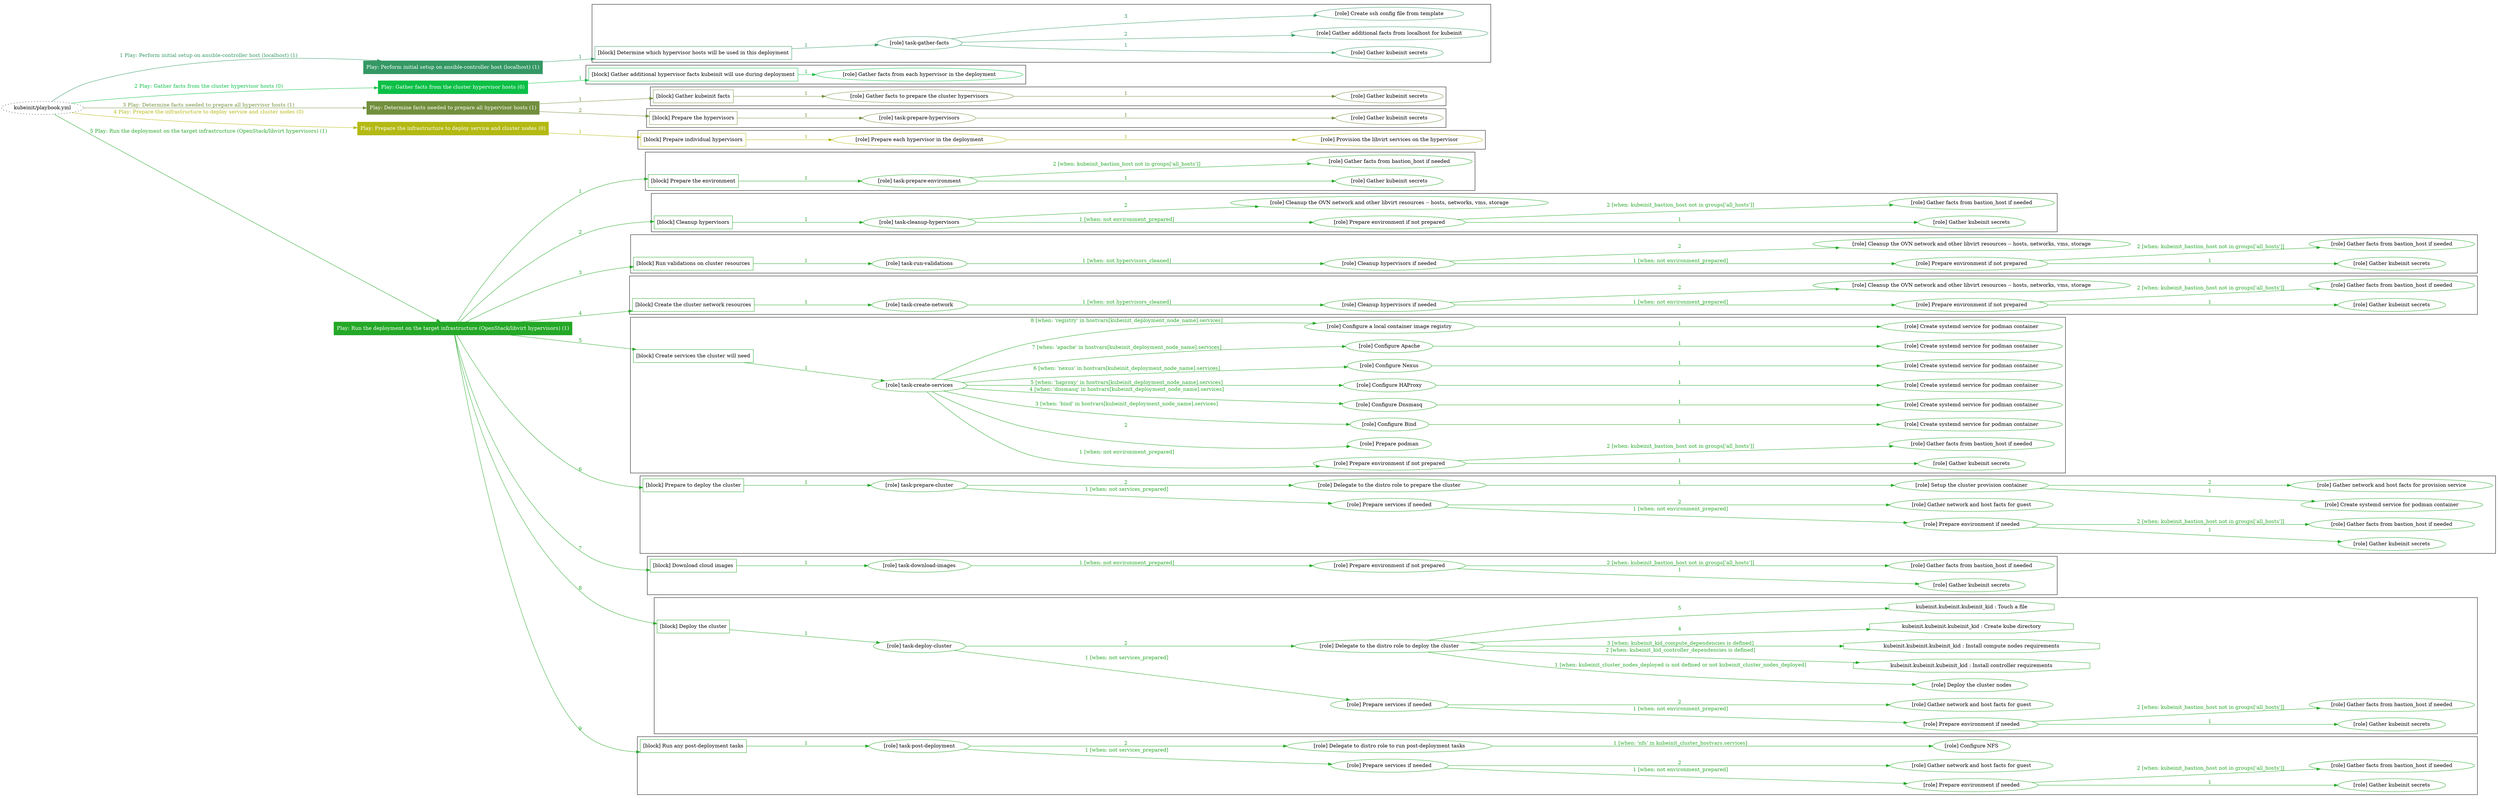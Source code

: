 digraph {
	graph [concentrate=true ordering=in rankdir=LR ratio=fill]
	edge [esep=5 sep=10]
	"kubeinit/playbook.yml" [URL="/home/runner/work/kubeinit/kubeinit/kubeinit/playbook.yml" id=playbook_2608211c style=dotted]
	"kubeinit/playbook.yml" -> play_67dc87b7 [label="1 Play: Perform initial setup on ansible-controller host (localhost) (1)" color="#349864" fontcolor="#349864" id=edge_play_67dc87b7 labeltooltip="1 Play: Perform initial setup on ansible-controller host (localhost) (1)" tooltip="1 Play: Perform initial setup on ansible-controller host (localhost) (1)"]
	subgraph "Play: Perform initial setup on ansible-controller host (localhost) (1)" {
		play_67dc87b7 [label="Play: Perform initial setup on ansible-controller host (localhost) (1)" URL="/home/runner/work/kubeinit/kubeinit/kubeinit/playbook.yml" color="#349864" fontcolor="#ffffff" id=play_67dc87b7 shape=box style=filled tooltip=localhost]
		play_67dc87b7 -> block_19bfefb8 [label=1 color="#349864" fontcolor="#349864" id=edge_block_19bfefb8 labeltooltip=1 tooltip=1]
		subgraph cluster_block_19bfefb8 {
			block_19bfefb8 [label="[block] Determine which hypervisor hosts will be used in this deployment" URL="/home/runner/work/kubeinit/kubeinit/kubeinit/playbook.yml" color="#349864" id=block_19bfefb8 labeltooltip="Determine which hypervisor hosts will be used in this deployment" shape=box tooltip="Determine which hypervisor hosts will be used in this deployment"]
			block_19bfefb8 -> role_24ff424e [label="1 " color="#349864" fontcolor="#349864" id=edge_role_24ff424e labeltooltip="1 " tooltip="1 "]
			subgraph "task-gather-facts" {
				role_24ff424e [label="[role] task-gather-facts" URL="/home/runner/work/kubeinit/kubeinit/kubeinit/playbook.yml" color="#349864" id=role_24ff424e tooltip="task-gather-facts"]
				role_24ff424e -> role_69600808 [label="1 " color="#349864" fontcolor="#349864" id=edge_role_69600808 labeltooltip="1 " tooltip="1 "]
				subgraph "Gather kubeinit secrets" {
					role_69600808 [label="[role] Gather kubeinit secrets" URL="/home/runner/.ansible/collections/ansible_collections/kubeinit/kubeinit/roles/kubeinit_prepare/tasks/build_hypervisors_group.yml" color="#349864" id=role_69600808 tooltip="Gather kubeinit secrets"]
				}
				role_24ff424e -> role_e83870c8 [label="2 " color="#349864" fontcolor="#349864" id=edge_role_e83870c8 labeltooltip="2 " tooltip="2 "]
				subgraph "Gather additional facts from localhost for kubeinit" {
					role_e83870c8 [label="[role] Gather additional facts from localhost for kubeinit" URL="/home/runner/.ansible/collections/ansible_collections/kubeinit/kubeinit/roles/kubeinit_prepare/tasks/build_hypervisors_group.yml" color="#349864" id=role_e83870c8 tooltip="Gather additional facts from localhost for kubeinit"]
				}
				role_24ff424e -> role_8fab5f71 [label="3 " color="#349864" fontcolor="#349864" id=edge_role_8fab5f71 labeltooltip="3 " tooltip="3 "]
				subgraph "Create ssh config file from template" {
					role_8fab5f71 [label="[role] Create ssh config file from template" URL="/home/runner/.ansible/collections/ansible_collections/kubeinit/kubeinit/roles/kubeinit_prepare/tasks/build_hypervisors_group.yml" color="#349864" id=role_8fab5f71 tooltip="Create ssh config file from template"]
				}
			}
		}
	}
	"kubeinit/playbook.yml" -> play_b8c47303 [label="2 Play: Gather facts from the cluster hypervisor hosts (0)" color="#0cc046" fontcolor="#0cc046" id=edge_play_b8c47303 labeltooltip="2 Play: Gather facts from the cluster hypervisor hosts (0)" tooltip="2 Play: Gather facts from the cluster hypervisor hosts (0)"]
	subgraph "Play: Gather facts from the cluster hypervisor hosts (0)" {
		play_b8c47303 [label="Play: Gather facts from the cluster hypervisor hosts (0)" URL="/home/runner/work/kubeinit/kubeinit/kubeinit/playbook.yml" color="#0cc046" fontcolor="#ffffff" id=play_b8c47303 shape=box style=filled tooltip="Play: Gather facts from the cluster hypervisor hosts (0)"]
		play_b8c47303 -> block_053e4bf9 [label=1 color="#0cc046" fontcolor="#0cc046" id=edge_block_053e4bf9 labeltooltip=1 tooltip=1]
		subgraph cluster_block_053e4bf9 {
			block_053e4bf9 [label="[block] Gather additional hypervisor facts kubeinit will use during deployment" URL="/home/runner/work/kubeinit/kubeinit/kubeinit/playbook.yml" color="#0cc046" id=block_053e4bf9 labeltooltip="Gather additional hypervisor facts kubeinit will use during deployment" shape=box tooltip="Gather additional hypervisor facts kubeinit will use during deployment"]
			block_053e4bf9 -> role_3a771ff3 [label="1 " color="#0cc046" fontcolor="#0cc046" id=edge_role_3a771ff3 labeltooltip="1 " tooltip="1 "]
			subgraph "Gather facts from each hypervisor in the deployment" {
				role_3a771ff3 [label="[role] Gather facts from each hypervisor in the deployment" URL="/home/runner/work/kubeinit/kubeinit/kubeinit/playbook.yml" color="#0cc046" id=role_3a771ff3 tooltip="Gather facts from each hypervisor in the deployment"]
			}
		}
	}
	"kubeinit/playbook.yml" -> play_5385b64b [label="3 Play: Determine facts needed to prepare all hypervisor hosts (1)" color="#728f3d" fontcolor="#728f3d" id=edge_play_5385b64b labeltooltip="3 Play: Determine facts needed to prepare all hypervisor hosts (1)" tooltip="3 Play: Determine facts needed to prepare all hypervisor hosts (1)"]
	subgraph "Play: Determine facts needed to prepare all hypervisor hosts (1)" {
		play_5385b64b [label="Play: Determine facts needed to prepare all hypervisor hosts (1)" URL="/home/runner/work/kubeinit/kubeinit/kubeinit/playbook.yml" color="#728f3d" fontcolor="#ffffff" id=play_5385b64b shape=box style=filled tooltip=localhost]
		play_5385b64b -> block_acbff275 [label=1 color="#728f3d" fontcolor="#728f3d" id=edge_block_acbff275 labeltooltip=1 tooltip=1]
		subgraph cluster_block_acbff275 {
			block_acbff275 [label="[block] Gather kubeinit facts" URL="/home/runner/work/kubeinit/kubeinit/kubeinit/playbook.yml" color="#728f3d" id=block_acbff275 labeltooltip="Gather kubeinit facts" shape=box tooltip="Gather kubeinit facts"]
			block_acbff275 -> role_a7a133bf [label="1 " color="#728f3d" fontcolor="#728f3d" id=edge_role_a7a133bf labeltooltip="1 " tooltip="1 "]
			subgraph "Gather facts to prepare the cluster hypervisors" {
				role_a7a133bf [label="[role] Gather facts to prepare the cluster hypervisors" URL="/home/runner/work/kubeinit/kubeinit/kubeinit/playbook.yml" color="#728f3d" id=role_a7a133bf tooltip="Gather facts to prepare the cluster hypervisors"]
				role_a7a133bf -> role_9327c8ac [label="1 " color="#728f3d" fontcolor="#728f3d" id=edge_role_9327c8ac labeltooltip="1 " tooltip="1 "]
				subgraph "Gather kubeinit secrets" {
					role_9327c8ac [label="[role] Gather kubeinit secrets" URL="/home/runner/.ansible/collections/ansible_collections/kubeinit/kubeinit/roles/kubeinit_prepare/tasks/gather_kubeinit_facts.yml" color="#728f3d" id=role_9327c8ac tooltip="Gather kubeinit secrets"]
				}
			}
		}
		play_5385b64b -> block_288ef383 [label=2 color="#728f3d" fontcolor="#728f3d" id=edge_block_288ef383 labeltooltip=2 tooltip=2]
		subgraph cluster_block_288ef383 {
			block_288ef383 [label="[block] Prepare the hypervisors" URL="/home/runner/work/kubeinit/kubeinit/kubeinit/playbook.yml" color="#728f3d" id=block_288ef383 labeltooltip="Prepare the hypervisors" shape=box tooltip="Prepare the hypervisors"]
			block_288ef383 -> role_2c42f6fa [label="1 " color="#728f3d" fontcolor="#728f3d" id=edge_role_2c42f6fa labeltooltip="1 " tooltip="1 "]
			subgraph "task-prepare-hypervisors" {
				role_2c42f6fa [label="[role] task-prepare-hypervisors" URL="/home/runner/work/kubeinit/kubeinit/kubeinit/playbook.yml" color="#728f3d" id=role_2c42f6fa tooltip="task-prepare-hypervisors"]
				role_2c42f6fa -> role_7b5c3010 [label="1 " color="#728f3d" fontcolor="#728f3d" id=edge_role_7b5c3010 labeltooltip="1 " tooltip="1 "]
				subgraph "Gather kubeinit secrets" {
					role_7b5c3010 [label="[role] Gather kubeinit secrets" URL="/home/runner/.ansible/collections/ansible_collections/kubeinit/kubeinit/roles/kubeinit_prepare/tasks/gather_kubeinit_facts.yml" color="#728f3d" id=role_7b5c3010 tooltip="Gather kubeinit secrets"]
				}
			}
		}
	}
	"kubeinit/playbook.yml" -> play_37f00e00 [label="4 Play: Prepare the infrastructure to deploy service and cluster nodes (0)" color="#b4b913" fontcolor="#b4b913" id=edge_play_37f00e00 labeltooltip="4 Play: Prepare the infrastructure to deploy service and cluster nodes (0)" tooltip="4 Play: Prepare the infrastructure to deploy service and cluster nodes (0)"]
	subgraph "Play: Prepare the infrastructure to deploy service and cluster nodes (0)" {
		play_37f00e00 [label="Play: Prepare the infrastructure to deploy service and cluster nodes (0)" URL="/home/runner/work/kubeinit/kubeinit/kubeinit/playbook.yml" color="#b4b913" fontcolor="#ffffff" id=play_37f00e00 shape=box style=filled tooltip="Play: Prepare the infrastructure to deploy service and cluster nodes (0)"]
		play_37f00e00 -> block_dff570c1 [label=1 color="#b4b913" fontcolor="#b4b913" id=edge_block_dff570c1 labeltooltip=1 tooltip=1]
		subgraph cluster_block_dff570c1 {
			block_dff570c1 [label="[block] Prepare individual hypervisors" URL="/home/runner/work/kubeinit/kubeinit/kubeinit/playbook.yml" color="#b4b913" id=block_dff570c1 labeltooltip="Prepare individual hypervisors" shape=box tooltip="Prepare individual hypervisors"]
			block_dff570c1 -> role_87370dbe [label="1 " color="#b4b913" fontcolor="#b4b913" id=edge_role_87370dbe labeltooltip="1 " tooltip="1 "]
			subgraph "Prepare each hypervisor in the deployment" {
				role_87370dbe [label="[role] Prepare each hypervisor in the deployment" URL="/home/runner/work/kubeinit/kubeinit/kubeinit/playbook.yml" color="#b4b913" id=role_87370dbe tooltip="Prepare each hypervisor in the deployment"]
				role_87370dbe -> role_6658b01c [label="1 " color="#b4b913" fontcolor="#b4b913" id=edge_role_6658b01c labeltooltip="1 " tooltip="1 "]
				subgraph "Provision the libvirt services on the hypervisor" {
					role_6658b01c [label="[role] Provision the libvirt services on the hypervisor" URL="/home/runner/.ansible/collections/ansible_collections/kubeinit/kubeinit/roles/kubeinit_prepare/tasks/prepare_hypervisor.yml" color="#b4b913" id=role_6658b01c tooltip="Provision the libvirt services on the hypervisor"]
				}
			}
		}
	}
	"kubeinit/playbook.yml" -> play_d3a44057 [label="5 Play: Run the deployment on the target infrastructure (OpenStack/libvirt hypervisors) (1)" color="#24a827" fontcolor="#24a827" id=edge_play_d3a44057 labeltooltip="5 Play: Run the deployment on the target infrastructure (OpenStack/libvirt hypervisors) (1)" tooltip="5 Play: Run the deployment on the target infrastructure (OpenStack/libvirt hypervisors) (1)"]
	subgraph "Play: Run the deployment on the target infrastructure (OpenStack/libvirt hypervisors) (1)" {
		play_d3a44057 [label="Play: Run the deployment on the target infrastructure (OpenStack/libvirt hypervisors) (1)" URL="/home/runner/work/kubeinit/kubeinit/kubeinit/playbook.yml" color="#24a827" fontcolor="#ffffff" id=play_d3a44057 shape=box style=filled tooltip=localhost]
		play_d3a44057 -> block_929eaaac [label=1 color="#24a827" fontcolor="#24a827" id=edge_block_929eaaac labeltooltip=1 tooltip=1]
		subgraph cluster_block_929eaaac {
			block_929eaaac [label="[block] Prepare the environment" URL="/home/runner/work/kubeinit/kubeinit/kubeinit/playbook.yml" color="#24a827" id=block_929eaaac labeltooltip="Prepare the environment" shape=box tooltip="Prepare the environment"]
			block_929eaaac -> role_ce4e9810 [label="1 " color="#24a827" fontcolor="#24a827" id=edge_role_ce4e9810 labeltooltip="1 " tooltip="1 "]
			subgraph "task-prepare-environment" {
				role_ce4e9810 [label="[role] task-prepare-environment" URL="/home/runner/work/kubeinit/kubeinit/kubeinit/playbook.yml" color="#24a827" id=role_ce4e9810 tooltip="task-prepare-environment"]
				role_ce4e9810 -> role_f0e55303 [label="1 " color="#24a827" fontcolor="#24a827" id=edge_role_f0e55303 labeltooltip="1 " tooltip="1 "]
				subgraph "Gather kubeinit secrets" {
					role_f0e55303 [label="[role] Gather kubeinit secrets" URL="/home/runner/.ansible/collections/ansible_collections/kubeinit/kubeinit/roles/kubeinit_prepare/tasks/gather_kubeinit_facts.yml" color="#24a827" id=role_f0e55303 tooltip="Gather kubeinit secrets"]
				}
				role_ce4e9810 -> role_3a759a8d [label="2 [when: kubeinit_bastion_host not in groups['all_hosts']]" color="#24a827" fontcolor="#24a827" id=edge_role_3a759a8d labeltooltip="2 [when: kubeinit_bastion_host not in groups['all_hosts']]" tooltip="2 [when: kubeinit_bastion_host not in groups['all_hosts']]"]
				subgraph "Gather facts from bastion_host if needed" {
					role_3a759a8d [label="[role] Gather facts from bastion_host if needed" URL="/home/runner/.ansible/collections/ansible_collections/kubeinit/kubeinit/roles/kubeinit_prepare/tasks/main.yml" color="#24a827" id=role_3a759a8d tooltip="Gather facts from bastion_host if needed"]
				}
			}
		}
		play_d3a44057 -> block_9d7b1ff9 [label=2 color="#24a827" fontcolor="#24a827" id=edge_block_9d7b1ff9 labeltooltip=2 tooltip=2]
		subgraph cluster_block_9d7b1ff9 {
			block_9d7b1ff9 [label="[block] Cleanup hypervisors" URL="/home/runner/work/kubeinit/kubeinit/kubeinit/playbook.yml" color="#24a827" id=block_9d7b1ff9 labeltooltip="Cleanup hypervisors" shape=box tooltip="Cleanup hypervisors"]
			block_9d7b1ff9 -> role_59d30604 [label="1 " color="#24a827" fontcolor="#24a827" id=edge_role_59d30604 labeltooltip="1 " tooltip="1 "]
			subgraph "task-cleanup-hypervisors" {
				role_59d30604 [label="[role] task-cleanup-hypervisors" URL="/home/runner/work/kubeinit/kubeinit/kubeinit/playbook.yml" color="#24a827" id=role_59d30604 tooltip="task-cleanup-hypervisors"]
				role_59d30604 -> role_55227c9b [label="1 [when: not environment_prepared]" color="#24a827" fontcolor="#24a827" id=edge_role_55227c9b labeltooltip="1 [when: not environment_prepared]" tooltip="1 [when: not environment_prepared]"]
				subgraph "Prepare environment if not prepared" {
					role_55227c9b [label="[role] Prepare environment if not prepared" URL="/home/runner/.ansible/collections/ansible_collections/kubeinit/kubeinit/roles/kubeinit_libvirt/tasks/cleanup_hypervisors.yml" color="#24a827" id=role_55227c9b tooltip="Prepare environment if not prepared"]
					role_55227c9b -> role_fd76c9fa [label="1 " color="#24a827" fontcolor="#24a827" id=edge_role_fd76c9fa labeltooltip="1 " tooltip="1 "]
					subgraph "Gather kubeinit secrets" {
						role_fd76c9fa [label="[role] Gather kubeinit secrets" URL="/home/runner/.ansible/collections/ansible_collections/kubeinit/kubeinit/roles/kubeinit_prepare/tasks/gather_kubeinit_facts.yml" color="#24a827" id=role_fd76c9fa tooltip="Gather kubeinit secrets"]
					}
					role_55227c9b -> role_66e39fe1 [label="2 [when: kubeinit_bastion_host not in groups['all_hosts']]" color="#24a827" fontcolor="#24a827" id=edge_role_66e39fe1 labeltooltip="2 [when: kubeinit_bastion_host not in groups['all_hosts']]" tooltip="2 [when: kubeinit_bastion_host not in groups['all_hosts']]"]
					subgraph "Gather facts from bastion_host if needed" {
						role_66e39fe1 [label="[role] Gather facts from bastion_host if needed" URL="/home/runner/.ansible/collections/ansible_collections/kubeinit/kubeinit/roles/kubeinit_prepare/tasks/main.yml" color="#24a827" id=role_66e39fe1 tooltip="Gather facts from bastion_host if needed"]
					}
				}
				role_59d30604 -> role_661ec4b1 [label="2 " color="#24a827" fontcolor="#24a827" id=edge_role_661ec4b1 labeltooltip="2 " tooltip="2 "]
				subgraph "Cleanup the OVN network and other libvirt resources -- hosts, networks, vms, storage" {
					role_661ec4b1 [label="[role] Cleanup the OVN network and other libvirt resources -- hosts, networks, vms, storage" URL="/home/runner/.ansible/collections/ansible_collections/kubeinit/kubeinit/roles/kubeinit_libvirt/tasks/cleanup_hypervisors.yml" color="#24a827" id=role_661ec4b1 tooltip="Cleanup the OVN network and other libvirt resources -- hosts, networks, vms, storage"]
				}
			}
		}
		play_d3a44057 -> block_d84e3de6 [label=3 color="#24a827" fontcolor="#24a827" id=edge_block_d84e3de6 labeltooltip=3 tooltip=3]
		subgraph cluster_block_d84e3de6 {
			block_d84e3de6 [label="[block] Run validations on cluster resources" URL="/home/runner/work/kubeinit/kubeinit/kubeinit/playbook.yml" color="#24a827" id=block_d84e3de6 labeltooltip="Run validations on cluster resources" shape=box tooltip="Run validations on cluster resources"]
			block_d84e3de6 -> role_b9703c8a [label="1 " color="#24a827" fontcolor="#24a827" id=edge_role_b9703c8a labeltooltip="1 " tooltip="1 "]
			subgraph "task-run-validations" {
				role_b9703c8a [label="[role] task-run-validations" URL="/home/runner/work/kubeinit/kubeinit/kubeinit/playbook.yml" color="#24a827" id=role_b9703c8a tooltip="task-run-validations"]
				role_b9703c8a -> role_bb241c3f [label="1 [when: not hypervisors_cleaned]" color="#24a827" fontcolor="#24a827" id=edge_role_bb241c3f labeltooltip="1 [when: not hypervisors_cleaned]" tooltip="1 [when: not hypervisors_cleaned]"]
				subgraph "Cleanup hypervisors if needed" {
					role_bb241c3f [label="[role] Cleanup hypervisors if needed" URL="/home/runner/.ansible/collections/ansible_collections/kubeinit/kubeinit/roles/kubeinit_validations/tasks/main.yml" color="#24a827" id=role_bb241c3f tooltip="Cleanup hypervisors if needed"]
					role_bb241c3f -> role_d05d7d14 [label="1 [when: not environment_prepared]" color="#24a827" fontcolor="#24a827" id=edge_role_d05d7d14 labeltooltip="1 [when: not environment_prepared]" tooltip="1 [when: not environment_prepared]"]
					subgraph "Prepare environment if not prepared" {
						role_d05d7d14 [label="[role] Prepare environment if not prepared" URL="/home/runner/.ansible/collections/ansible_collections/kubeinit/kubeinit/roles/kubeinit_libvirt/tasks/cleanup_hypervisors.yml" color="#24a827" id=role_d05d7d14 tooltip="Prepare environment if not prepared"]
						role_d05d7d14 -> role_0b171de1 [label="1 " color="#24a827" fontcolor="#24a827" id=edge_role_0b171de1 labeltooltip="1 " tooltip="1 "]
						subgraph "Gather kubeinit secrets" {
							role_0b171de1 [label="[role] Gather kubeinit secrets" URL="/home/runner/.ansible/collections/ansible_collections/kubeinit/kubeinit/roles/kubeinit_prepare/tasks/gather_kubeinit_facts.yml" color="#24a827" id=role_0b171de1 tooltip="Gather kubeinit secrets"]
						}
						role_d05d7d14 -> role_a36edbee [label="2 [when: kubeinit_bastion_host not in groups['all_hosts']]" color="#24a827" fontcolor="#24a827" id=edge_role_a36edbee labeltooltip="2 [when: kubeinit_bastion_host not in groups['all_hosts']]" tooltip="2 [when: kubeinit_bastion_host not in groups['all_hosts']]"]
						subgraph "Gather facts from bastion_host if needed" {
							role_a36edbee [label="[role] Gather facts from bastion_host if needed" URL="/home/runner/.ansible/collections/ansible_collections/kubeinit/kubeinit/roles/kubeinit_prepare/tasks/main.yml" color="#24a827" id=role_a36edbee tooltip="Gather facts from bastion_host if needed"]
						}
					}
					role_bb241c3f -> role_60bc0d5f [label="2 " color="#24a827" fontcolor="#24a827" id=edge_role_60bc0d5f labeltooltip="2 " tooltip="2 "]
					subgraph "Cleanup the OVN network and other libvirt resources -- hosts, networks, vms, storage" {
						role_60bc0d5f [label="[role] Cleanup the OVN network and other libvirt resources -- hosts, networks, vms, storage" URL="/home/runner/.ansible/collections/ansible_collections/kubeinit/kubeinit/roles/kubeinit_libvirt/tasks/cleanup_hypervisors.yml" color="#24a827" id=role_60bc0d5f tooltip="Cleanup the OVN network and other libvirt resources -- hosts, networks, vms, storage"]
					}
				}
			}
		}
		play_d3a44057 -> block_226e2a08 [label=4 color="#24a827" fontcolor="#24a827" id=edge_block_226e2a08 labeltooltip=4 tooltip=4]
		subgraph cluster_block_226e2a08 {
			block_226e2a08 [label="[block] Create the cluster network resources" URL="/home/runner/work/kubeinit/kubeinit/kubeinit/playbook.yml" color="#24a827" id=block_226e2a08 labeltooltip="Create the cluster network resources" shape=box tooltip="Create the cluster network resources"]
			block_226e2a08 -> role_e79b6e2d [label="1 " color="#24a827" fontcolor="#24a827" id=edge_role_e79b6e2d labeltooltip="1 " tooltip="1 "]
			subgraph "task-create-network" {
				role_e79b6e2d [label="[role] task-create-network" URL="/home/runner/work/kubeinit/kubeinit/kubeinit/playbook.yml" color="#24a827" id=role_e79b6e2d tooltip="task-create-network"]
				role_e79b6e2d -> role_708714bf [label="1 [when: not hypervisors_cleaned]" color="#24a827" fontcolor="#24a827" id=edge_role_708714bf labeltooltip="1 [when: not hypervisors_cleaned]" tooltip="1 [when: not hypervisors_cleaned]"]
				subgraph "Cleanup hypervisors if needed" {
					role_708714bf [label="[role] Cleanup hypervisors if needed" URL="/home/runner/.ansible/collections/ansible_collections/kubeinit/kubeinit/roles/kubeinit_libvirt/tasks/create_network.yml" color="#24a827" id=role_708714bf tooltip="Cleanup hypervisors if needed"]
					role_708714bf -> role_65863461 [label="1 [when: not environment_prepared]" color="#24a827" fontcolor="#24a827" id=edge_role_65863461 labeltooltip="1 [when: not environment_prepared]" tooltip="1 [when: not environment_prepared]"]
					subgraph "Prepare environment if not prepared" {
						role_65863461 [label="[role] Prepare environment if not prepared" URL="/home/runner/.ansible/collections/ansible_collections/kubeinit/kubeinit/roles/kubeinit_libvirt/tasks/cleanup_hypervisors.yml" color="#24a827" id=role_65863461 tooltip="Prepare environment if not prepared"]
						role_65863461 -> role_cff012d7 [label="1 " color="#24a827" fontcolor="#24a827" id=edge_role_cff012d7 labeltooltip="1 " tooltip="1 "]
						subgraph "Gather kubeinit secrets" {
							role_cff012d7 [label="[role] Gather kubeinit secrets" URL="/home/runner/.ansible/collections/ansible_collections/kubeinit/kubeinit/roles/kubeinit_prepare/tasks/gather_kubeinit_facts.yml" color="#24a827" id=role_cff012d7 tooltip="Gather kubeinit secrets"]
						}
						role_65863461 -> role_a35a4cd9 [label="2 [when: kubeinit_bastion_host not in groups['all_hosts']]" color="#24a827" fontcolor="#24a827" id=edge_role_a35a4cd9 labeltooltip="2 [when: kubeinit_bastion_host not in groups['all_hosts']]" tooltip="2 [when: kubeinit_bastion_host not in groups['all_hosts']]"]
						subgraph "Gather facts from bastion_host if needed" {
							role_a35a4cd9 [label="[role] Gather facts from bastion_host if needed" URL="/home/runner/.ansible/collections/ansible_collections/kubeinit/kubeinit/roles/kubeinit_prepare/tasks/main.yml" color="#24a827" id=role_a35a4cd9 tooltip="Gather facts from bastion_host if needed"]
						}
					}
					role_708714bf -> role_9ee81d25 [label="2 " color="#24a827" fontcolor="#24a827" id=edge_role_9ee81d25 labeltooltip="2 " tooltip="2 "]
					subgraph "Cleanup the OVN network and other libvirt resources -- hosts, networks, vms, storage" {
						role_9ee81d25 [label="[role] Cleanup the OVN network and other libvirt resources -- hosts, networks, vms, storage" URL="/home/runner/.ansible/collections/ansible_collections/kubeinit/kubeinit/roles/kubeinit_libvirt/tasks/cleanup_hypervisors.yml" color="#24a827" id=role_9ee81d25 tooltip="Cleanup the OVN network and other libvirt resources -- hosts, networks, vms, storage"]
					}
				}
			}
		}
		play_d3a44057 -> block_a15411f4 [label=5 color="#24a827" fontcolor="#24a827" id=edge_block_a15411f4 labeltooltip=5 tooltip=5]
		subgraph cluster_block_a15411f4 {
			block_a15411f4 [label="[block] Create services the cluster will need" URL="/home/runner/work/kubeinit/kubeinit/kubeinit/playbook.yml" color="#24a827" id=block_a15411f4 labeltooltip="Create services the cluster will need" shape=box tooltip="Create services the cluster will need"]
			block_a15411f4 -> role_0c0c39d3 [label="1 " color="#24a827" fontcolor="#24a827" id=edge_role_0c0c39d3 labeltooltip="1 " tooltip="1 "]
			subgraph "task-create-services" {
				role_0c0c39d3 [label="[role] task-create-services" URL="/home/runner/work/kubeinit/kubeinit/kubeinit/playbook.yml" color="#24a827" id=role_0c0c39d3 tooltip="task-create-services"]
				role_0c0c39d3 -> role_cb2a6b41 [label="1 [when: not environment_prepared]" color="#24a827" fontcolor="#24a827" id=edge_role_cb2a6b41 labeltooltip="1 [when: not environment_prepared]" tooltip="1 [when: not environment_prepared]"]
				subgraph "Prepare environment if not prepared" {
					role_cb2a6b41 [label="[role] Prepare environment if not prepared" URL="/home/runner/.ansible/collections/ansible_collections/kubeinit/kubeinit/roles/kubeinit_services/tasks/main.yml" color="#24a827" id=role_cb2a6b41 tooltip="Prepare environment if not prepared"]
					role_cb2a6b41 -> role_c970379c [label="1 " color="#24a827" fontcolor="#24a827" id=edge_role_c970379c labeltooltip="1 " tooltip="1 "]
					subgraph "Gather kubeinit secrets" {
						role_c970379c [label="[role] Gather kubeinit secrets" URL="/home/runner/.ansible/collections/ansible_collections/kubeinit/kubeinit/roles/kubeinit_prepare/tasks/gather_kubeinit_facts.yml" color="#24a827" id=role_c970379c tooltip="Gather kubeinit secrets"]
					}
					role_cb2a6b41 -> role_cdb4eec8 [label="2 [when: kubeinit_bastion_host not in groups['all_hosts']]" color="#24a827" fontcolor="#24a827" id=edge_role_cdb4eec8 labeltooltip="2 [when: kubeinit_bastion_host not in groups['all_hosts']]" tooltip="2 [when: kubeinit_bastion_host not in groups['all_hosts']]"]
					subgraph "Gather facts from bastion_host if needed" {
						role_cdb4eec8 [label="[role] Gather facts from bastion_host if needed" URL="/home/runner/.ansible/collections/ansible_collections/kubeinit/kubeinit/roles/kubeinit_prepare/tasks/main.yml" color="#24a827" id=role_cdb4eec8 tooltip="Gather facts from bastion_host if needed"]
					}
				}
				role_0c0c39d3 -> role_cc4eeff5 [label="2 " color="#24a827" fontcolor="#24a827" id=edge_role_cc4eeff5 labeltooltip="2 " tooltip="2 "]
				subgraph "Prepare podman" {
					role_cc4eeff5 [label="[role] Prepare podman" URL="/home/runner/.ansible/collections/ansible_collections/kubeinit/kubeinit/roles/kubeinit_services/tasks/00_create_service_pod.yml" color="#24a827" id=role_cc4eeff5 tooltip="Prepare podman"]
				}
				role_0c0c39d3 -> role_54f0b9c6 [label="3 [when: 'bind' in hostvars[kubeinit_deployment_node_name].services]" color="#24a827" fontcolor="#24a827" id=edge_role_54f0b9c6 labeltooltip="3 [when: 'bind' in hostvars[kubeinit_deployment_node_name].services]" tooltip="3 [when: 'bind' in hostvars[kubeinit_deployment_node_name].services]"]
				subgraph "Configure Bind" {
					role_54f0b9c6 [label="[role] Configure Bind" URL="/home/runner/.ansible/collections/ansible_collections/kubeinit/kubeinit/roles/kubeinit_services/tasks/start_services_containers.yml" color="#24a827" id=role_54f0b9c6 tooltip="Configure Bind"]
					role_54f0b9c6 -> role_7784a4bd [label="1 " color="#24a827" fontcolor="#24a827" id=edge_role_7784a4bd labeltooltip="1 " tooltip="1 "]
					subgraph "Create systemd service for podman container" {
						role_7784a4bd [label="[role] Create systemd service for podman container" URL="/home/runner/.ansible/collections/ansible_collections/kubeinit/kubeinit/roles/kubeinit_bind/tasks/main.yml" color="#24a827" id=role_7784a4bd tooltip="Create systemd service for podman container"]
					}
				}
				role_0c0c39d3 -> role_594c6cab [label="4 [when: 'dnsmasq' in hostvars[kubeinit_deployment_node_name].services]" color="#24a827" fontcolor="#24a827" id=edge_role_594c6cab labeltooltip="4 [when: 'dnsmasq' in hostvars[kubeinit_deployment_node_name].services]" tooltip="4 [when: 'dnsmasq' in hostvars[kubeinit_deployment_node_name].services]"]
				subgraph "Configure Dnsmasq" {
					role_594c6cab [label="[role] Configure Dnsmasq" URL="/home/runner/.ansible/collections/ansible_collections/kubeinit/kubeinit/roles/kubeinit_services/tasks/start_services_containers.yml" color="#24a827" id=role_594c6cab tooltip="Configure Dnsmasq"]
					role_594c6cab -> role_5c0a2e42 [label="1 " color="#24a827" fontcolor="#24a827" id=edge_role_5c0a2e42 labeltooltip="1 " tooltip="1 "]
					subgraph "Create systemd service for podman container" {
						role_5c0a2e42 [label="[role] Create systemd service for podman container" URL="/home/runner/.ansible/collections/ansible_collections/kubeinit/kubeinit/roles/kubeinit_dnsmasq/tasks/main.yml" color="#24a827" id=role_5c0a2e42 tooltip="Create systemd service for podman container"]
					}
				}
				role_0c0c39d3 -> role_fee3cbe1 [label="5 [when: 'haproxy' in hostvars[kubeinit_deployment_node_name].services]" color="#24a827" fontcolor="#24a827" id=edge_role_fee3cbe1 labeltooltip="5 [when: 'haproxy' in hostvars[kubeinit_deployment_node_name].services]" tooltip="5 [when: 'haproxy' in hostvars[kubeinit_deployment_node_name].services]"]
				subgraph "Configure HAProxy" {
					role_fee3cbe1 [label="[role] Configure HAProxy" URL="/home/runner/.ansible/collections/ansible_collections/kubeinit/kubeinit/roles/kubeinit_services/tasks/start_services_containers.yml" color="#24a827" id=role_fee3cbe1 tooltip="Configure HAProxy"]
					role_fee3cbe1 -> role_67aa51a9 [label="1 " color="#24a827" fontcolor="#24a827" id=edge_role_67aa51a9 labeltooltip="1 " tooltip="1 "]
					subgraph "Create systemd service for podman container" {
						role_67aa51a9 [label="[role] Create systemd service for podman container" URL="/home/runner/.ansible/collections/ansible_collections/kubeinit/kubeinit/roles/kubeinit_haproxy/tasks/main.yml" color="#24a827" id=role_67aa51a9 tooltip="Create systemd service for podman container"]
					}
				}
				role_0c0c39d3 -> role_c307efa4 [label="6 [when: 'nexus' in hostvars[kubeinit_deployment_node_name].services]" color="#24a827" fontcolor="#24a827" id=edge_role_c307efa4 labeltooltip="6 [when: 'nexus' in hostvars[kubeinit_deployment_node_name].services]" tooltip="6 [when: 'nexus' in hostvars[kubeinit_deployment_node_name].services]"]
				subgraph "Configure Nexus" {
					role_c307efa4 [label="[role] Configure Nexus" URL="/home/runner/.ansible/collections/ansible_collections/kubeinit/kubeinit/roles/kubeinit_services/tasks/start_services_containers.yml" color="#24a827" id=role_c307efa4 tooltip="Configure Nexus"]
					role_c307efa4 -> role_f0266164 [label="1 " color="#24a827" fontcolor="#24a827" id=edge_role_f0266164 labeltooltip="1 " tooltip="1 "]
					subgraph "Create systemd service for podman container" {
						role_f0266164 [label="[role] Create systemd service for podman container" URL="/home/runner/.ansible/collections/ansible_collections/kubeinit/kubeinit/roles/kubeinit_nexus/tasks/main.yml" color="#24a827" id=role_f0266164 tooltip="Create systemd service for podman container"]
					}
				}
				role_0c0c39d3 -> role_cdd70bba [label="7 [when: 'apache' in hostvars[kubeinit_deployment_node_name].services]" color="#24a827" fontcolor="#24a827" id=edge_role_cdd70bba labeltooltip="7 [when: 'apache' in hostvars[kubeinit_deployment_node_name].services]" tooltip="7 [when: 'apache' in hostvars[kubeinit_deployment_node_name].services]"]
				subgraph "Configure Apache" {
					role_cdd70bba [label="[role] Configure Apache" URL="/home/runner/.ansible/collections/ansible_collections/kubeinit/kubeinit/roles/kubeinit_services/tasks/start_services_containers.yml" color="#24a827" id=role_cdd70bba tooltip="Configure Apache"]
					role_cdd70bba -> role_45b32d78 [label="1 " color="#24a827" fontcolor="#24a827" id=edge_role_45b32d78 labeltooltip="1 " tooltip="1 "]
					subgraph "Create systemd service for podman container" {
						role_45b32d78 [label="[role] Create systemd service for podman container" URL="/home/runner/.ansible/collections/ansible_collections/kubeinit/kubeinit/roles/kubeinit_apache/tasks/main.yml" color="#24a827" id=role_45b32d78 tooltip="Create systemd service for podman container"]
					}
				}
				role_0c0c39d3 -> role_b42c5130 [label="8 [when: 'registry' in hostvars[kubeinit_deployment_node_name].services]" color="#24a827" fontcolor="#24a827" id=edge_role_b42c5130 labeltooltip="8 [when: 'registry' in hostvars[kubeinit_deployment_node_name].services]" tooltip="8 [when: 'registry' in hostvars[kubeinit_deployment_node_name].services]"]
				subgraph "Configure a local container image registry" {
					role_b42c5130 [label="[role] Configure a local container image registry" URL="/home/runner/.ansible/collections/ansible_collections/kubeinit/kubeinit/roles/kubeinit_services/tasks/start_services_containers.yml" color="#24a827" id=role_b42c5130 tooltip="Configure a local container image registry"]
					role_b42c5130 -> role_d52534c1 [label="1 " color="#24a827" fontcolor="#24a827" id=edge_role_d52534c1 labeltooltip="1 " tooltip="1 "]
					subgraph "Create systemd service for podman container" {
						role_d52534c1 [label="[role] Create systemd service for podman container" URL="/home/runner/.ansible/collections/ansible_collections/kubeinit/kubeinit/roles/kubeinit_registry/tasks/main.yml" color="#24a827" id=role_d52534c1 tooltip="Create systemd service for podman container"]
					}
				}
			}
		}
		play_d3a44057 -> block_b14b0bbe [label=6 color="#24a827" fontcolor="#24a827" id=edge_block_b14b0bbe labeltooltip=6 tooltip=6]
		subgraph cluster_block_b14b0bbe {
			block_b14b0bbe [label="[block] Prepare to deploy the cluster" URL="/home/runner/work/kubeinit/kubeinit/kubeinit/playbook.yml" color="#24a827" id=block_b14b0bbe labeltooltip="Prepare to deploy the cluster" shape=box tooltip="Prepare to deploy the cluster"]
			block_b14b0bbe -> role_cc4373ba [label="1 " color="#24a827" fontcolor="#24a827" id=edge_role_cc4373ba labeltooltip="1 " tooltip="1 "]
			subgraph "task-prepare-cluster" {
				role_cc4373ba [label="[role] task-prepare-cluster" URL="/home/runner/work/kubeinit/kubeinit/kubeinit/playbook.yml" color="#24a827" id=role_cc4373ba tooltip="task-prepare-cluster"]
				role_cc4373ba -> role_85b90c84 [label="1 [when: not services_prepared]" color="#24a827" fontcolor="#24a827" id=edge_role_85b90c84 labeltooltip="1 [when: not services_prepared]" tooltip="1 [when: not services_prepared]"]
				subgraph "Prepare services if needed" {
					role_85b90c84 [label="[role] Prepare services if needed" URL="/home/runner/.ansible/collections/ansible_collections/kubeinit/kubeinit/roles/kubeinit_prepare/tasks/prepare_cluster.yml" color="#24a827" id=role_85b90c84 tooltip="Prepare services if needed"]
					role_85b90c84 -> role_db7fb31c [label="1 [when: not environment_prepared]" color="#24a827" fontcolor="#24a827" id=edge_role_db7fb31c labeltooltip="1 [when: not environment_prepared]" tooltip="1 [when: not environment_prepared]"]
					subgraph "Prepare environment if needed" {
						role_db7fb31c [label="[role] Prepare environment if needed" URL="/home/runner/.ansible/collections/ansible_collections/kubeinit/kubeinit/roles/kubeinit_services/tasks/prepare_services.yml" color="#24a827" id=role_db7fb31c tooltip="Prepare environment if needed"]
						role_db7fb31c -> role_7d48fdf7 [label="1 " color="#24a827" fontcolor="#24a827" id=edge_role_7d48fdf7 labeltooltip="1 " tooltip="1 "]
						subgraph "Gather kubeinit secrets" {
							role_7d48fdf7 [label="[role] Gather kubeinit secrets" URL="/home/runner/.ansible/collections/ansible_collections/kubeinit/kubeinit/roles/kubeinit_prepare/tasks/gather_kubeinit_facts.yml" color="#24a827" id=role_7d48fdf7 tooltip="Gather kubeinit secrets"]
						}
						role_db7fb31c -> role_aeefa83f [label="2 [when: kubeinit_bastion_host not in groups['all_hosts']]" color="#24a827" fontcolor="#24a827" id=edge_role_aeefa83f labeltooltip="2 [when: kubeinit_bastion_host not in groups['all_hosts']]" tooltip="2 [when: kubeinit_bastion_host not in groups['all_hosts']]"]
						subgraph "Gather facts from bastion_host if needed" {
							role_aeefa83f [label="[role] Gather facts from bastion_host if needed" URL="/home/runner/.ansible/collections/ansible_collections/kubeinit/kubeinit/roles/kubeinit_prepare/tasks/main.yml" color="#24a827" id=role_aeefa83f tooltip="Gather facts from bastion_host if needed"]
						}
					}
					role_85b90c84 -> role_5ddf4fab [label="2 " color="#24a827" fontcolor="#24a827" id=edge_role_5ddf4fab labeltooltip="2 " tooltip="2 "]
					subgraph "Gather network and host facts for guest" {
						role_5ddf4fab [label="[role] Gather network and host facts for guest" URL="/home/runner/.ansible/collections/ansible_collections/kubeinit/kubeinit/roles/kubeinit_services/tasks/prepare_services.yml" color="#24a827" id=role_5ddf4fab tooltip="Gather network and host facts for guest"]
					}
				}
				role_cc4373ba -> role_cd9b9eb8 [label="2 " color="#24a827" fontcolor="#24a827" id=edge_role_cd9b9eb8 labeltooltip="2 " tooltip="2 "]
				subgraph "Delegate to the distro role to prepare the cluster" {
					role_cd9b9eb8 [label="[role] Delegate to the distro role to prepare the cluster" URL="/home/runner/.ansible/collections/ansible_collections/kubeinit/kubeinit/roles/kubeinit_prepare/tasks/prepare_cluster.yml" color="#24a827" id=role_cd9b9eb8 tooltip="Delegate to the distro role to prepare the cluster"]
					role_cd9b9eb8 -> role_7f9caff6 [label="1 " color="#24a827" fontcolor="#24a827" id=edge_role_7f9caff6 labeltooltip="1 " tooltip="1 "]
					subgraph "Setup the cluster provision container" {
						role_7f9caff6 [label="[role] Setup the cluster provision container" URL="/home/runner/.ansible/collections/ansible_collections/kubeinit/kubeinit/roles/kubeinit_kid/tasks/prepare_cluster.yml" color="#24a827" id=role_7f9caff6 tooltip="Setup the cluster provision container"]
						role_7f9caff6 -> role_59cf1524 [label="1 " color="#24a827" fontcolor="#24a827" id=edge_role_59cf1524 labeltooltip="1 " tooltip="1 "]
						subgraph "Create systemd service for podman container" {
							role_59cf1524 [label="[role] Create systemd service for podman container" URL="/home/runner/.ansible/collections/ansible_collections/kubeinit/kubeinit/roles/kubeinit_services/tasks/create_provision_container.yml" color="#24a827" id=role_59cf1524 tooltip="Create systemd service for podman container"]
						}
						role_7f9caff6 -> role_f7d8a01a [label="2 " color="#24a827" fontcolor="#24a827" id=edge_role_f7d8a01a labeltooltip="2 " tooltip="2 "]
						subgraph "Gather network and host facts for provision service" {
							role_f7d8a01a [label="[role] Gather network and host facts for provision service" URL="/home/runner/.ansible/collections/ansible_collections/kubeinit/kubeinit/roles/kubeinit_services/tasks/create_provision_container.yml" color="#24a827" id=role_f7d8a01a tooltip="Gather network and host facts for provision service"]
						}
					}
				}
			}
		}
		play_d3a44057 -> block_cb2bb089 [label=7 color="#24a827" fontcolor="#24a827" id=edge_block_cb2bb089 labeltooltip=7 tooltip=7]
		subgraph cluster_block_cb2bb089 {
			block_cb2bb089 [label="[block] Download cloud images" URL="/home/runner/work/kubeinit/kubeinit/kubeinit/playbook.yml" color="#24a827" id=block_cb2bb089 labeltooltip="Download cloud images" shape=box tooltip="Download cloud images"]
			block_cb2bb089 -> role_1e3cd7c8 [label="1 " color="#24a827" fontcolor="#24a827" id=edge_role_1e3cd7c8 labeltooltip="1 " tooltip="1 "]
			subgraph "task-download-images" {
				role_1e3cd7c8 [label="[role] task-download-images" URL="/home/runner/work/kubeinit/kubeinit/kubeinit/playbook.yml" color="#24a827" id=role_1e3cd7c8 tooltip="task-download-images"]
				role_1e3cd7c8 -> role_6afb84a5 [label="1 [when: not environment_prepared]" color="#24a827" fontcolor="#24a827" id=edge_role_6afb84a5 labeltooltip="1 [when: not environment_prepared]" tooltip="1 [when: not environment_prepared]"]
				subgraph "Prepare environment if not prepared" {
					role_6afb84a5 [label="[role] Prepare environment if not prepared" URL="/home/runner/.ansible/collections/ansible_collections/kubeinit/kubeinit/roles/kubeinit_libvirt/tasks/download_cloud_images.yml" color="#24a827" id=role_6afb84a5 tooltip="Prepare environment if not prepared"]
					role_6afb84a5 -> role_9ec4566d [label="1 " color="#24a827" fontcolor="#24a827" id=edge_role_9ec4566d labeltooltip="1 " tooltip="1 "]
					subgraph "Gather kubeinit secrets" {
						role_9ec4566d [label="[role] Gather kubeinit secrets" URL="/home/runner/.ansible/collections/ansible_collections/kubeinit/kubeinit/roles/kubeinit_prepare/tasks/gather_kubeinit_facts.yml" color="#24a827" id=role_9ec4566d tooltip="Gather kubeinit secrets"]
					}
					role_6afb84a5 -> role_292f6fb6 [label="2 [when: kubeinit_bastion_host not in groups['all_hosts']]" color="#24a827" fontcolor="#24a827" id=edge_role_292f6fb6 labeltooltip="2 [when: kubeinit_bastion_host not in groups['all_hosts']]" tooltip="2 [when: kubeinit_bastion_host not in groups['all_hosts']]"]
					subgraph "Gather facts from bastion_host if needed" {
						role_292f6fb6 [label="[role] Gather facts from bastion_host if needed" URL="/home/runner/.ansible/collections/ansible_collections/kubeinit/kubeinit/roles/kubeinit_prepare/tasks/main.yml" color="#24a827" id=role_292f6fb6 tooltip="Gather facts from bastion_host if needed"]
					}
				}
			}
		}
		play_d3a44057 -> block_18e8df7b [label=8 color="#24a827" fontcolor="#24a827" id=edge_block_18e8df7b labeltooltip=8 tooltip=8]
		subgraph cluster_block_18e8df7b {
			block_18e8df7b [label="[block] Deploy the cluster" URL="/home/runner/work/kubeinit/kubeinit/kubeinit/playbook.yml" color="#24a827" id=block_18e8df7b labeltooltip="Deploy the cluster" shape=box tooltip="Deploy the cluster"]
			block_18e8df7b -> role_1930e13c [label="1 " color="#24a827" fontcolor="#24a827" id=edge_role_1930e13c labeltooltip="1 " tooltip="1 "]
			subgraph "task-deploy-cluster" {
				role_1930e13c [label="[role] task-deploy-cluster" URL="/home/runner/work/kubeinit/kubeinit/kubeinit/playbook.yml" color="#24a827" id=role_1930e13c tooltip="task-deploy-cluster"]
				role_1930e13c -> role_2b89f999 [label="1 [when: not services_prepared]" color="#24a827" fontcolor="#24a827" id=edge_role_2b89f999 labeltooltip="1 [when: not services_prepared]" tooltip="1 [when: not services_prepared]"]
				subgraph "Prepare services if needed" {
					role_2b89f999 [label="[role] Prepare services if needed" URL="/home/runner/.ansible/collections/ansible_collections/kubeinit/kubeinit/roles/kubeinit_prepare/tasks/deploy_cluster.yml" color="#24a827" id=role_2b89f999 tooltip="Prepare services if needed"]
					role_2b89f999 -> role_174e2002 [label="1 [when: not environment_prepared]" color="#24a827" fontcolor="#24a827" id=edge_role_174e2002 labeltooltip="1 [when: not environment_prepared]" tooltip="1 [when: not environment_prepared]"]
					subgraph "Prepare environment if needed" {
						role_174e2002 [label="[role] Prepare environment if needed" URL="/home/runner/.ansible/collections/ansible_collections/kubeinit/kubeinit/roles/kubeinit_services/tasks/prepare_services.yml" color="#24a827" id=role_174e2002 tooltip="Prepare environment if needed"]
						role_174e2002 -> role_21267c9d [label="1 " color="#24a827" fontcolor="#24a827" id=edge_role_21267c9d labeltooltip="1 " tooltip="1 "]
						subgraph "Gather kubeinit secrets" {
							role_21267c9d [label="[role] Gather kubeinit secrets" URL="/home/runner/.ansible/collections/ansible_collections/kubeinit/kubeinit/roles/kubeinit_prepare/tasks/gather_kubeinit_facts.yml" color="#24a827" id=role_21267c9d tooltip="Gather kubeinit secrets"]
						}
						role_174e2002 -> role_b9d47088 [label="2 [when: kubeinit_bastion_host not in groups['all_hosts']]" color="#24a827" fontcolor="#24a827" id=edge_role_b9d47088 labeltooltip="2 [when: kubeinit_bastion_host not in groups['all_hosts']]" tooltip="2 [when: kubeinit_bastion_host not in groups['all_hosts']]"]
						subgraph "Gather facts from bastion_host if needed" {
							role_b9d47088 [label="[role] Gather facts from bastion_host if needed" URL="/home/runner/.ansible/collections/ansible_collections/kubeinit/kubeinit/roles/kubeinit_prepare/tasks/main.yml" color="#24a827" id=role_b9d47088 tooltip="Gather facts from bastion_host if needed"]
						}
					}
					role_2b89f999 -> role_31e10408 [label="2 " color="#24a827" fontcolor="#24a827" id=edge_role_31e10408 labeltooltip="2 " tooltip="2 "]
					subgraph "Gather network and host facts for guest" {
						role_31e10408 [label="[role] Gather network and host facts for guest" URL="/home/runner/.ansible/collections/ansible_collections/kubeinit/kubeinit/roles/kubeinit_services/tasks/prepare_services.yml" color="#24a827" id=role_31e10408 tooltip="Gather network and host facts for guest"]
					}
				}
				role_1930e13c -> role_9f10be9a [label="2 " color="#24a827" fontcolor="#24a827" id=edge_role_9f10be9a labeltooltip="2 " tooltip="2 "]
				subgraph "Delegate to the distro role to deploy the cluster" {
					role_9f10be9a [label="[role] Delegate to the distro role to deploy the cluster" URL="/home/runner/.ansible/collections/ansible_collections/kubeinit/kubeinit/roles/kubeinit_prepare/tasks/deploy_cluster.yml" color="#24a827" id=role_9f10be9a tooltip="Delegate to the distro role to deploy the cluster"]
					role_9f10be9a -> role_98d14e01 [label="1 [when: kubeinit_cluster_nodes_deployed is not defined or not kubeinit_cluster_nodes_deployed]" color="#24a827" fontcolor="#24a827" id=edge_role_98d14e01 labeltooltip="1 [when: kubeinit_cluster_nodes_deployed is not defined or not kubeinit_cluster_nodes_deployed]" tooltip="1 [when: kubeinit_cluster_nodes_deployed is not defined or not kubeinit_cluster_nodes_deployed]"]
					subgraph "Deploy the cluster nodes" {
						role_98d14e01 [label="[role] Deploy the cluster nodes" URL="/home/runner/.ansible/collections/ansible_collections/kubeinit/kubeinit/roles/kubeinit_kid/tasks/main.yml" color="#24a827" id=role_98d14e01 tooltip="Deploy the cluster nodes"]
					}
					task_49fedcf9 [label="kubeinit.kubeinit.kubeinit_kid : Install controller requirements" URL="/home/runner/.ansible/collections/ansible_collections/kubeinit/kubeinit/roles/kubeinit_kid/tasks/main.yml" color="#24a827" id=task_49fedcf9 shape=octagon tooltip="kubeinit.kubeinit.kubeinit_kid : Install controller requirements"]
					role_9f10be9a -> task_49fedcf9 [label="2 [when: kubeinit_kid_controller_dependencies is defined]" color="#24a827" fontcolor="#24a827" id=edge_task_49fedcf9 labeltooltip="2 [when: kubeinit_kid_controller_dependencies is defined]" tooltip="2 [when: kubeinit_kid_controller_dependencies is defined]"]
					task_8e49372e [label="kubeinit.kubeinit.kubeinit_kid : Install compute nodes requirements" URL="/home/runner/.ansible/collections/ansible_collections/kubeinit/kubeinit/roles/kubeinit_kid/tasks/main.yml" color="#24a827" id=task_8e49372e shape=octagon tooltip="kubeinit.kubeinit.kubeinit_kid : Install compute nodes requirements"]
					role_9f10be9a -> task_8e49372e [label="3 [when: kubeinit_kid_compute_dependencies is defined]" color="#24a827" fontcolor="#24a827" id=edge_task_8e49372e labeltooltip="3 [when: kubeinit_kid_compute_dependencies is defined]" tooltip="3 [when: kubeinit_kid_compute_dependencies is defined]"]
					task_a2be6cd0 [label="kubeinit.kubeinit.kubeinit_kid : Create kube directory" URL="/home/runner/.ansible/collections/ansible_collections/kubeinit/kubeinit/roles/kubeinit_kid/tasks/main.yml" color="#24a827" id=task_a2be6cd0 shape=octagon tooltip="kubeinit.kubeinit.kubeinit_kid : Create kube directory"]
					role_9f10be9a -> task_a2be6cd0 [label="4 " color="#24a827" fontcolor="#24a827" id=edge_task_a2be6cd0 labeltooltip="4 " tooltip="4 "]
					task_9ca0fa4b [label="kubeinit.kubeinit.kubeinit_kid : Touch a file" URL="/home/runner/.ansible/collections/ansible_collections/kubeinit/kubeinit/roles/kubeinit_kid/tasks/main.yml" color="#24a827" id=task_9ca0fa4b shape=octagon tooltip="kubeinit.kubeinit.kubeinit_kid : Touch a file"]
					role_9f10be9a -> task_9ca0fa4b [label="5 " color="#24a827" fontcolor="#24a827" id=edge_task_9ca0fa4b labeltooltip="5 " tooltip="5 "]
				}
			}
		}
		play_d3a44057 -> block_69ade018 [label=9 color="#24a827" fontcolor="#24a827" id=edge_block_69ade018 labeltooltip=9 tooltip=9]
		subgraph cluster_block_69ade018 {
			block_69ade018 [label="[block] Run any post-deployment tasks" URL="/home/runner/work/kubeinit/kubeinit/kubeinit/playbook.yml" color="#24a827" id=block_69ade018 labeltooltip="Run any post-deployment tasks" shape=box tooltip="Run any post-deployment tasks"]
			block_69ade018 -> role_07aff4f4 [label="1 " color="#24a827" fontcolor="#24a827" id=edge_role_07aff4f4 labeltooltip="1 " tooltip="1 "]
			subgraph "task-post-deployment" {
				role_07aff4f4 [label="[role] task-post-deployment" URL="/home/runner/work/kubeinit/kubeinit/kubeinit/playbook.yml" color="#24a827" id=role_07aff4f4 tooltip="task-post-deployment"]
				role_07aff4f4 -> role_8bab9c86 [label="1 [when: not services_prepared]" color="#24a827" fontcolor="#24a827" id=edge_role_8bab9c86 labeltooltip="1 [when: not services_prepared]" tooltip="1 [when: not services_prepared]"]
				subgraph "Prepare services if needed" {
					role_8bab9c86 [label="[role] Prepare services if needed" URL="/home/runner/.ansible/collections/ansible_collections/kubeinit/kubeinit/roles/kubeinit_prepare/tasks/post_deployment.yml" color="#24a827" id=role_8bab9c86 tooltip="Prepare services if needed"]
					role_8bab9c86 -> role_d5bec033 [label="1 [when: not environment_prepared]" color="#24a827" fontcolor="#24a827" id=edge_role_d5bec033 labeltooltip="1 [when: not environment_prepared]" tooltip="1 [when: not environment_prepared]"]
					subgraph "Prepare environment if needed" {
						role_d5bec033 [label="[role] Prepare environment if needed" URL="/home/runner/.ansible/collections/ansible_collections/kubeinit/kubeinit/roles/kubeinit_services/tasks/prepare_services.yml" color="#24a827" id=role_d5bec033 tooltip="Prepare environment if needed"]
						role_d5bec033 -> role_884c1338 [label="1 " color="#24a827" fontcolor="#24a827" id=edge_role_884c1338 labeltooltip="1 " tooltip="1 "]
						subgraph "Gather kubeinit secrets" {
							role_884c1338 [label="[role] Gather kubeinit secrets" URL="/home/runner/.ansible/collections/ansible_collections/kubeinit/kubeinit/roles/kubeinit_prepare/tasks/gather_kubeinit_facts.yml" color="#24a827" id=role_884c1338 tooltip="Gather kubeinit secrets"]
						}
						role_d5bec033 -> role_07efe1b5 [label="2 [when: kubeinit_bastion_host not in groups['all_hosts']]" color="#24a827" fontcolor="#24a827" id=edge_role_07efe1b5 labeltooltip="2 [when: kubeinit_bastion_host not in groups['all_hosts']]" tooltip="2 [when: kubeinit_bastion_host not in groups['all_hosts']]"]
						subgraph "Gather facts from bastion_host if needed" {
							role_07efe1b5 [label="[role] Gather facts from bastion_host if needed" URL="/home/runner/.ansible/collections/ansible_collections/kubeinit/kubeinit/roles/kubeinit_prepare/tasks/main.yml" color="#24a827" id=role_07efe1b5 tooltip="Gather facts from bastion_host if needed"]
						}
					}
					role_8bab9c86 -> role_4794b75e [label="2 " color="#24a827" fontcolor="#24a827" id=edge_role_4794b75e labeltooltip="2 " tooltip="2 "]
					subgraph "Gather network and host facts for guest" {
						role_4794b75e [label="[role] Gather network and host facts for guest" URL="/home/runner/.ansible/collections/ansible_collections/kubeinit/kubeinit/roles/kubeinit_services/tasks/prepare_services.yml" color="#24a827" id=role_4794b75e tooltip="Gather network and host facts for guest"]
					}
				}
				role_07aff4f4 -> role_2cfa58e9 [label="2 " color="#24a827" fontcolor="#24a827" id=edge_role_2cfa58e9 labeltooltip="2 " tooltip="2 "]
				subgraph "Delegate to distro role to run post-deployment tasks" {
					role_2cfa58e9 [label="[role] Delegate to distro role to run post-deployment tasks" URL="/home/runner/.ansible/collections/ansible_collections/kubeinit/kubeinit/roles/kubeinit_prepare/tasks/post_deployment.yml" color="#24a827" id=role_2cfa58e9 tooltip="Delegate to distro role to run post-deployment tasks"]
					role_2cfa58e9 -> role_e128867a [label="1 [when: 'nfs' in kubeinit_cluster_hostvars.services]" color="#24a827" fontcolor="#24a827" id=edge_role_e128867a labeltooltip="1 [when: 'nfs' in kubeinit_cluster_hostvars.services]" tooltip="1 [when: 'nfs' in kubeinit_cluster_hostvars.services]"]
					subgraph "Configure NFS" {
						role_e128867a [label="[role] Configure NFS" URL="/home/runner/.ansible/collections/ansible_collections/kubeinit/kubeinit/roles/kubeinit_kid/tasks/post_deployment_tasks.yml" color="#24a827" id=role_e128867a tooltip="Configure NFS"]
					}
				}
			}
		}
	}
}

